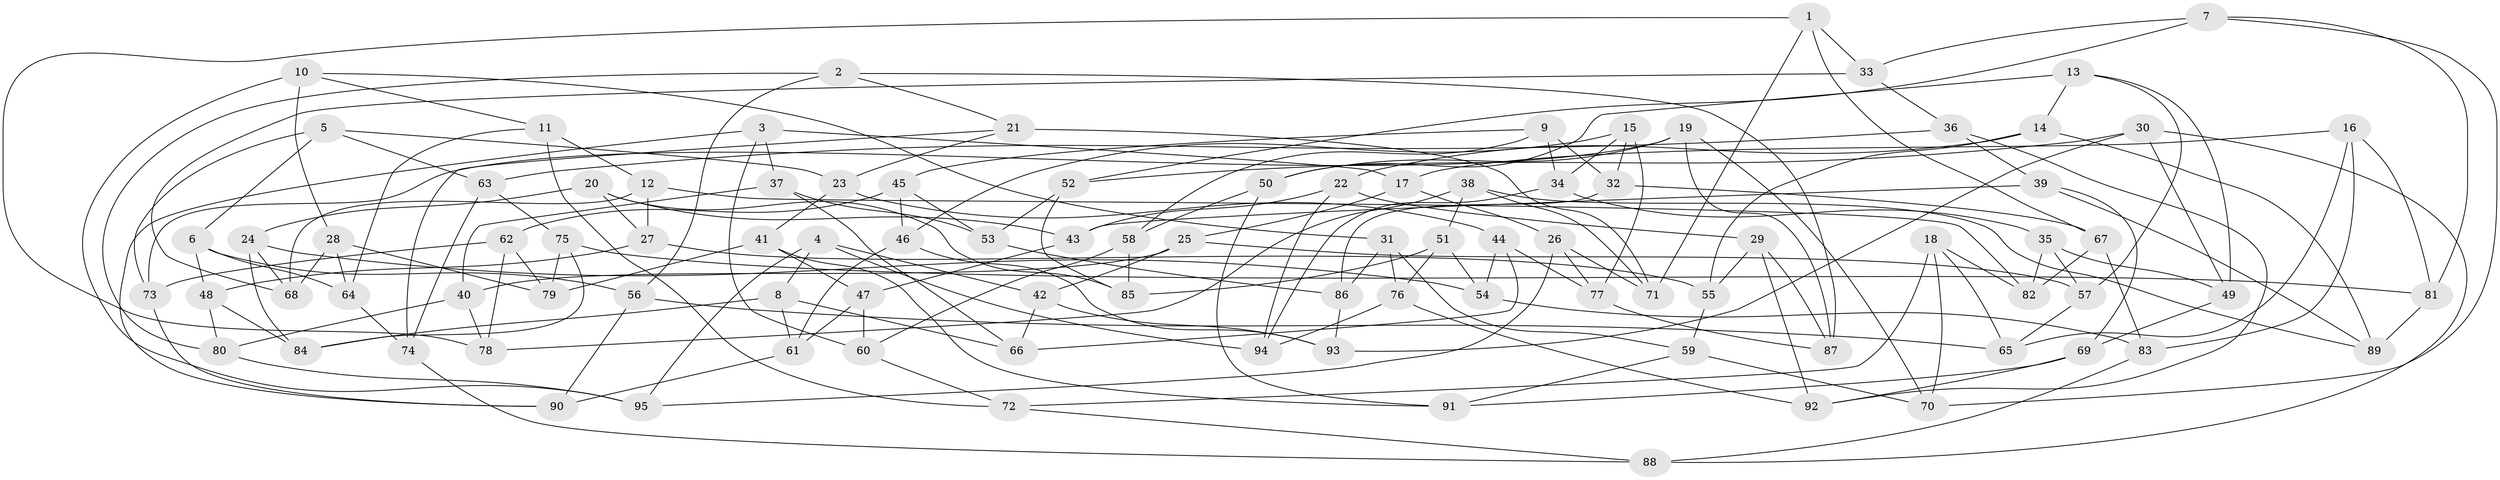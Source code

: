 // Generated by graph-tools (version 1.1) at 2025/59/03/09/25 04:59:25]
// undirected, 95 vertices, 190 edges
graph export_dot {
graph [start="1"]
  node [color=gray90,style=filled];
  1;
  2;
  3;
  4;
  5;
  6;
  7;
  8;
  9;
  10;
  11;
  12;
  13;
  14;
  15;
  16;
  17;
  18;
  19;
  20;
  21;
  22;
  23;
  24;
  25;
  26;
  27;
  28;
  29;
  30;
  31;
  32;
  33;
  34;
  35;
  36;
  37;
  38;
  39;
  40;
  41;
  42;
  43;
  44;
  45;
  46;
  47;
  48;
  49;
  50;
  51;
  52;
  53;
  54;
  55;
  56;
  57;
  58;
  59;
  60;
  61;
  62;
  63;
  64;
  65;
  66;
  67;
  68;
  69;
  70;
  71;
  72;
  73;
  74;
  75;
  76;
  77;
  78;
  79;
  80;
  81;
  82;
  83;
  84;
  85;
  86;
  87;
  88;
  89;
  90;
  91;
  92;
  93;
  94;
  95;
  1 -- 67;
  1 -- 33;
  1 -- 78;
  1 -- 71;
  2 -- 80;
  2 -- 56;
  2 -- 87;
  2 -- 21;
  3 -- 90;
  3 -- 17;
  3 -- 37;
  3 -- 60;
  4 -- 42;
  4 -- 94;
  4 -- 8;
  4 -- 95;
  5 -- 6;
  5 -- 63;
  5 -- 23;
  5 -- 73;
  6 -- 64;
  6 -- 56;
  6 -- 48;
  7 -- 81;
  7 -- 33;
  7 -- 52;
  7 -- 70;
  8 -- 61;
  8 -- 66;
  8 -- 84;
  9 -- 34;
  9 -- 58;
  9 -- 45;
  9 -- 32;
  10 -- 31;
  10 -- 95;
  10 -- 11;
  10 -- 28;
  11 -- 12;
  11 -- 64;
  11 -- 72;
  12 -- 68;
  12 -- 27;
  12 -- 82;
  13 -- 49;
  13 -- 50;
  13 -- 57;
  13 -- 14;
  14 -- 55;
  14 -- 22;
  14 -- 89;
  15 -- 46;
  15 -- 34;
  15 -- 32;
  15 -- 77;
  16 -- 17;
  16 -- 65;
  16 -- 83;
  16 -- 81;
  17 -- 26;
  17 -- 25;
  18 -- 65;
  18 -- 70;
  18 -- 72;
  18 -- 82;
  19 -- 87;
  19 -- 73;
  19 -- 70;
  19 -- 50;
  20 -- 24;
  20 -- 43;
  20 -- 27;
  20 -- 85;
  21 -- 71;
  21 -- 74;
  21 -- 23;
  22 -- 29;
  22 -- 43;
  22 -- 94;
  23 -- 41;
  23 -- 44;
  24 -- 84;
  24 -- 54;
  24 -- 68;
  25 -- 42;
  25 -- 40;
  25 -- 57;
  26 -- 95;
  26 -- 77;
  26 -- 71;
  27 -- 55;
  27 -- 48;
  28 -- 68;
  28 -- 79;
  28 -- 64;
  29 -- 55;
  29 -- 87;
  29 -- 92;
  30 -- 52;
  30 -- 93;
  30 -- 88;
  30 -- 49;
  31 -- 86;
  31 -- 59;
  31 -- 76;
  32 -- 67;
  32 -- 86;
  33 -- 36;
  33 -- 68;
  34 -- 35;
  34 -- 94;
  35 -- 49;
  35 -- 57;
  35 -- 82;
  36 -- 63;
  36 -- 39;
  36 -- 92;
  37 -- 53;
  37 -- 40;
  37 -- 66;
  38 -- 89;
  38 -- 51;
  38 -- 78;
  38 -- 71;
  39 -- 89;
  39 -- 43;
  39 -- 69;
  40 -- 78;
  40 -- 80;
  41 -- 91;
  41 -- 79;
  41 -- 47;
  42 -- 93;
  42 -- 66;
  43 -- 47;
  44 -- 66;
  44 -- 54;
  44 -- 77;
  45 -- 46;
  45 -- 62;
  45 -- 53;
  46 -- 93;
  46 -- 61;
  47 -- 60;
  47 -- 61;
  48 -- 84;
  48 -- 80;
  49 -- 69;
  50 -- 91;
  50 -- 58;
  51 -- 54;
  51 -- 76;
  51 -- 85;
  52 -- 85;
  52 -- 53;
  53 -- 86;
  54 -- 83;
  55 -- 59;
  56 -- 90;
  56 -- 65;
  57 -- 65;
  58 -- 60;
  58 -- 85;
  59 -- 70;
  59 -- 91;
  60 -- 72;
  61 -- 90;
  62 -- 73;
  62 -- 79;
  62 -- 78;
  63 -- 75;
  63 -- 74;
  64 -- 74;
  67 -- 83;
  67 -- 82;
  69 -- 91;
  69 -- 92;
  72 -- 88;
  73 -- 90;
  74 -- 88;
  75 -- 84;
  75 -- 79;
  75 -- 81;
  76 -- 92;
  76 -- 94;
  77 -- 87;
  80 -- 95;
  81 -- 89;
  83 -- 88;
  86 -- 93;
}

